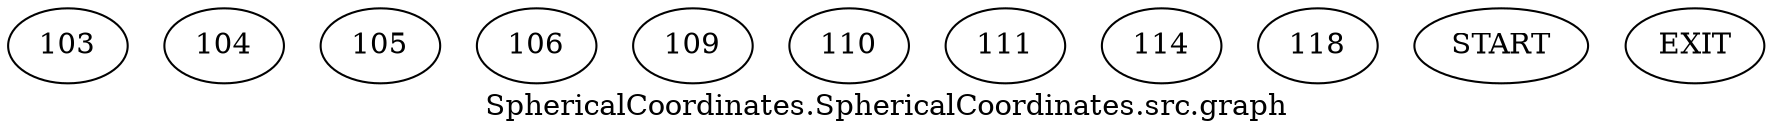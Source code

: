/* --------------------------------------------------- */
/* Generated by Dr. Garbage Control Flow Graph Factory */
/* http://www.drgarbage.com                            */
/* Version: 4.5.0.201508311741                         */
/* Retrieved on: 2020-01-07 08:39:52.083               */
/* --------------------------------------------------- */
digraph "SphericalCoordinates.SphericalCoordinates.src.graph" {
 graph [label="SphericalCoordinates.SphericalCoordinates.src.graph"];
 3 [label="103" ]
 4 [label="104" ]
 5 [label="105" ]
 6 [label="106" ]
 7 [label="109" ]
 8 [label="110" ]
 9 [label="111" ]
 10 [label="114" ]
 13 [label="118" ]
 14 [label="START" ]
 15 [label="EXIT" ]
 14 3
 3  4
 4  5
 5  6
 6  7
 7  8
 8  9
 9  10
 10  13
 13  15
}
